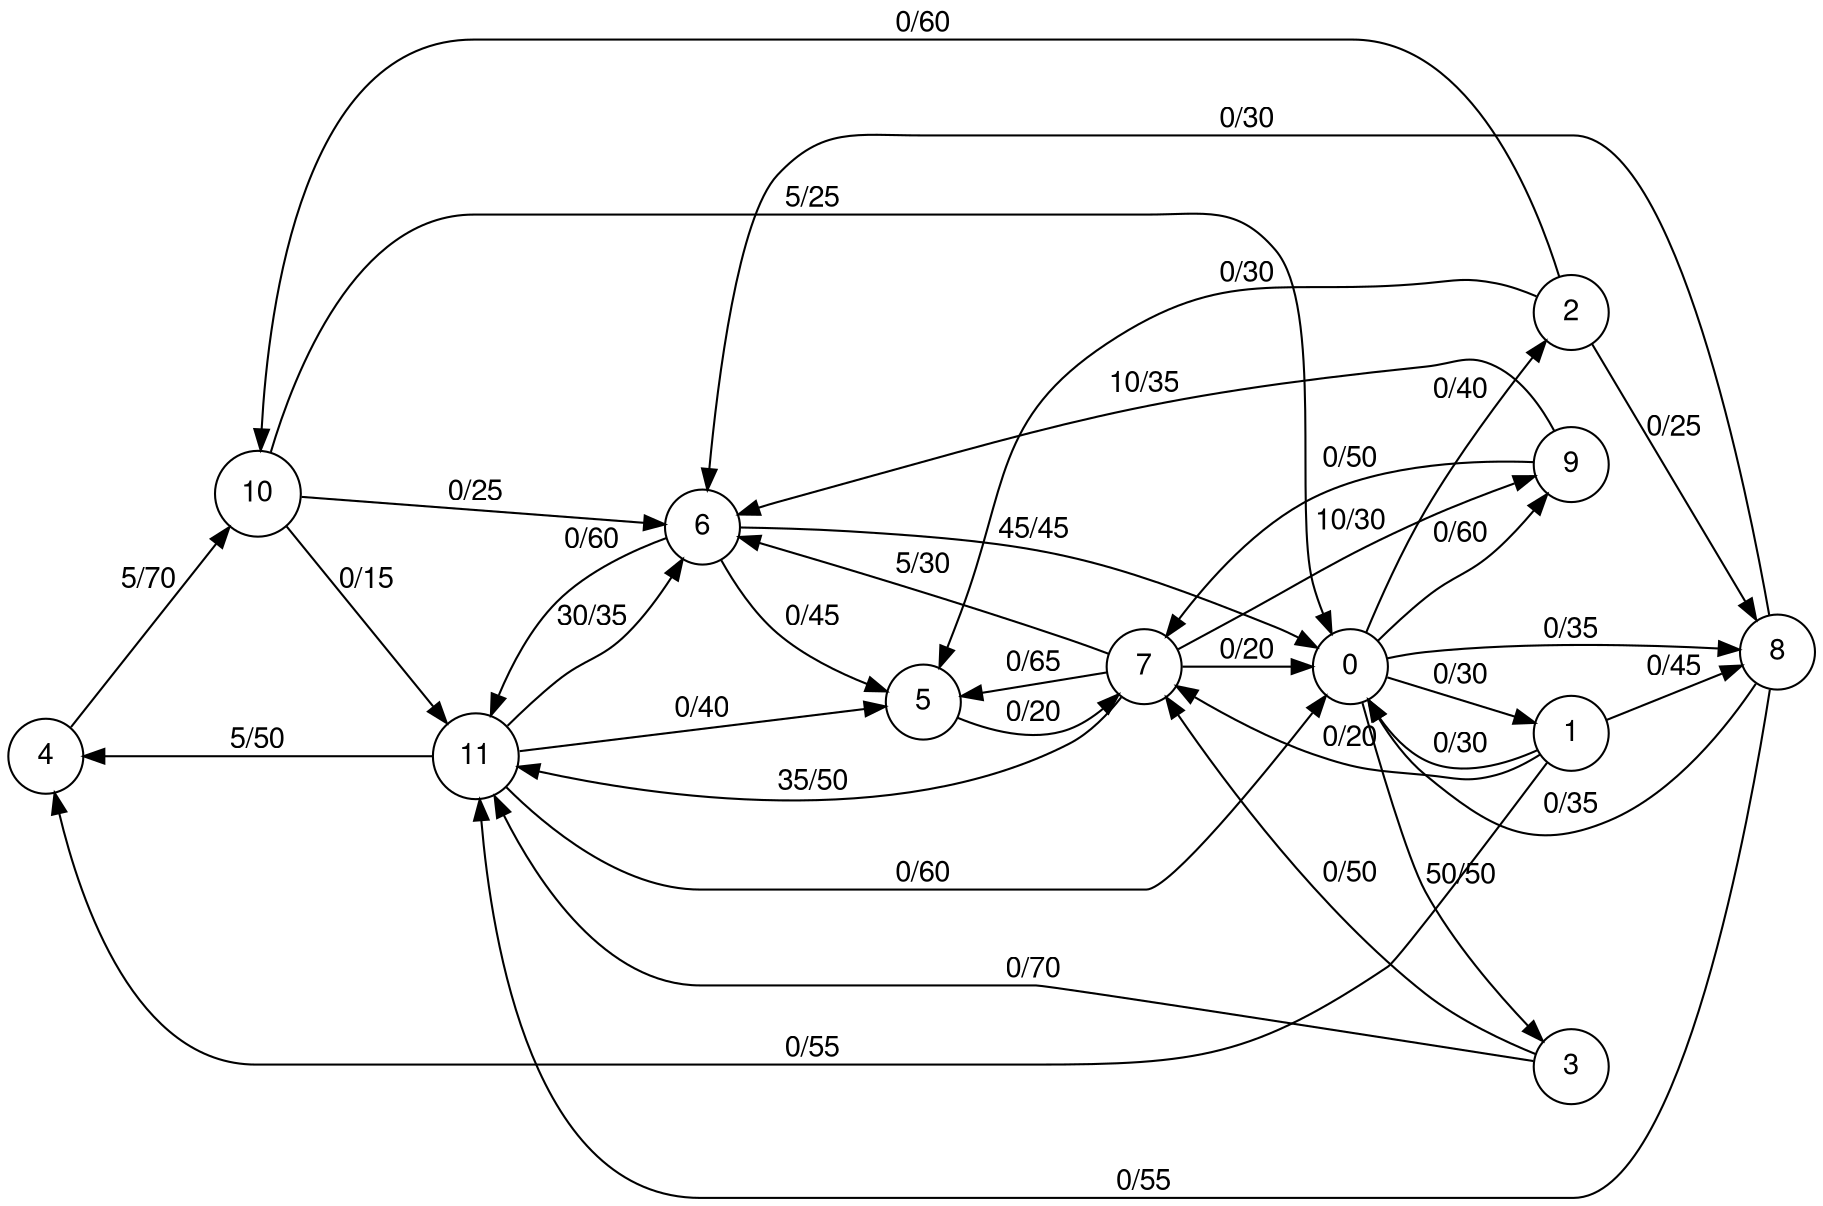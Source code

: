 digraph finite_state_machine {
  fontname="Helvetica,Arial,sans-serif"
  node [fontname="Helvetica,Arial,sans-serif"]
  edge [fontname="Helvetica,Arial,sans-serif"]
  rankdir=LR;
  node [shape = circle];
  4 -> 10 [ label = "5/70" ];
  5 -> 7 [ label = "0/20" ];
  11 -> 0 [ label = "0/60" ];
  11 -> 5 [ label = "0/40" ];
  11 -> 4 [ label = "5/50" ];
  11 -> 6 [ label = "30/35" ];
  6 -> 0 [ label = "45/45" ];
  6 -> 11 [ label = "0/60" ];
  6 -> 5 [ label = "0/45" ];
  10 -> 0 [ label = "5/25" ];
  10 -> 6 [ label = "0/25" ];
  10 -> 11 [ label = "0/15" ];
  8 -> 0 [ label = "0/35" ];
  8 -> 11 [ label = "0/55" ];
  8 -> 6 [ label = "0/30" ];
  7 -> 0 [ label = "0/20" ];
  7 -> 6 [ label = "5/30" ];
  7 -> 9 [ label = "10/30" ];
  7 -> 11 [ label = "35/50" ];
  7 -> 5 [ label = "0/65" ];
  1 -> 0 [ label = "0/30" ];
  1 -> 4 [ label = "0/55" ];
  1 -> 7 [ label = "0/20" ];
  1 -> 8 [ label = "0/45" ];
  9 -> 7 [ label = "0/50" ];
  9 -> 6 [ label = "10/35" ];
  3 -> 11 [ label = "0/70" ];
  3 -> 7 [ label = "0/50" ];
  2 -> 10 [ label = "0/60" ];
  2 -> 5 [ label = "0/30" ];
  2 -> 8 [ label = "0/25" ];
  0 -> 8 [ label = "0/35" ];
  0 -> 9 [ label = "0/60" ];
  0 -> 3 [ label = "50/50" ];
  0 -> 2 [ label = "0/40" ];
  0 -> 1 [ label = "0/30" ];
}
